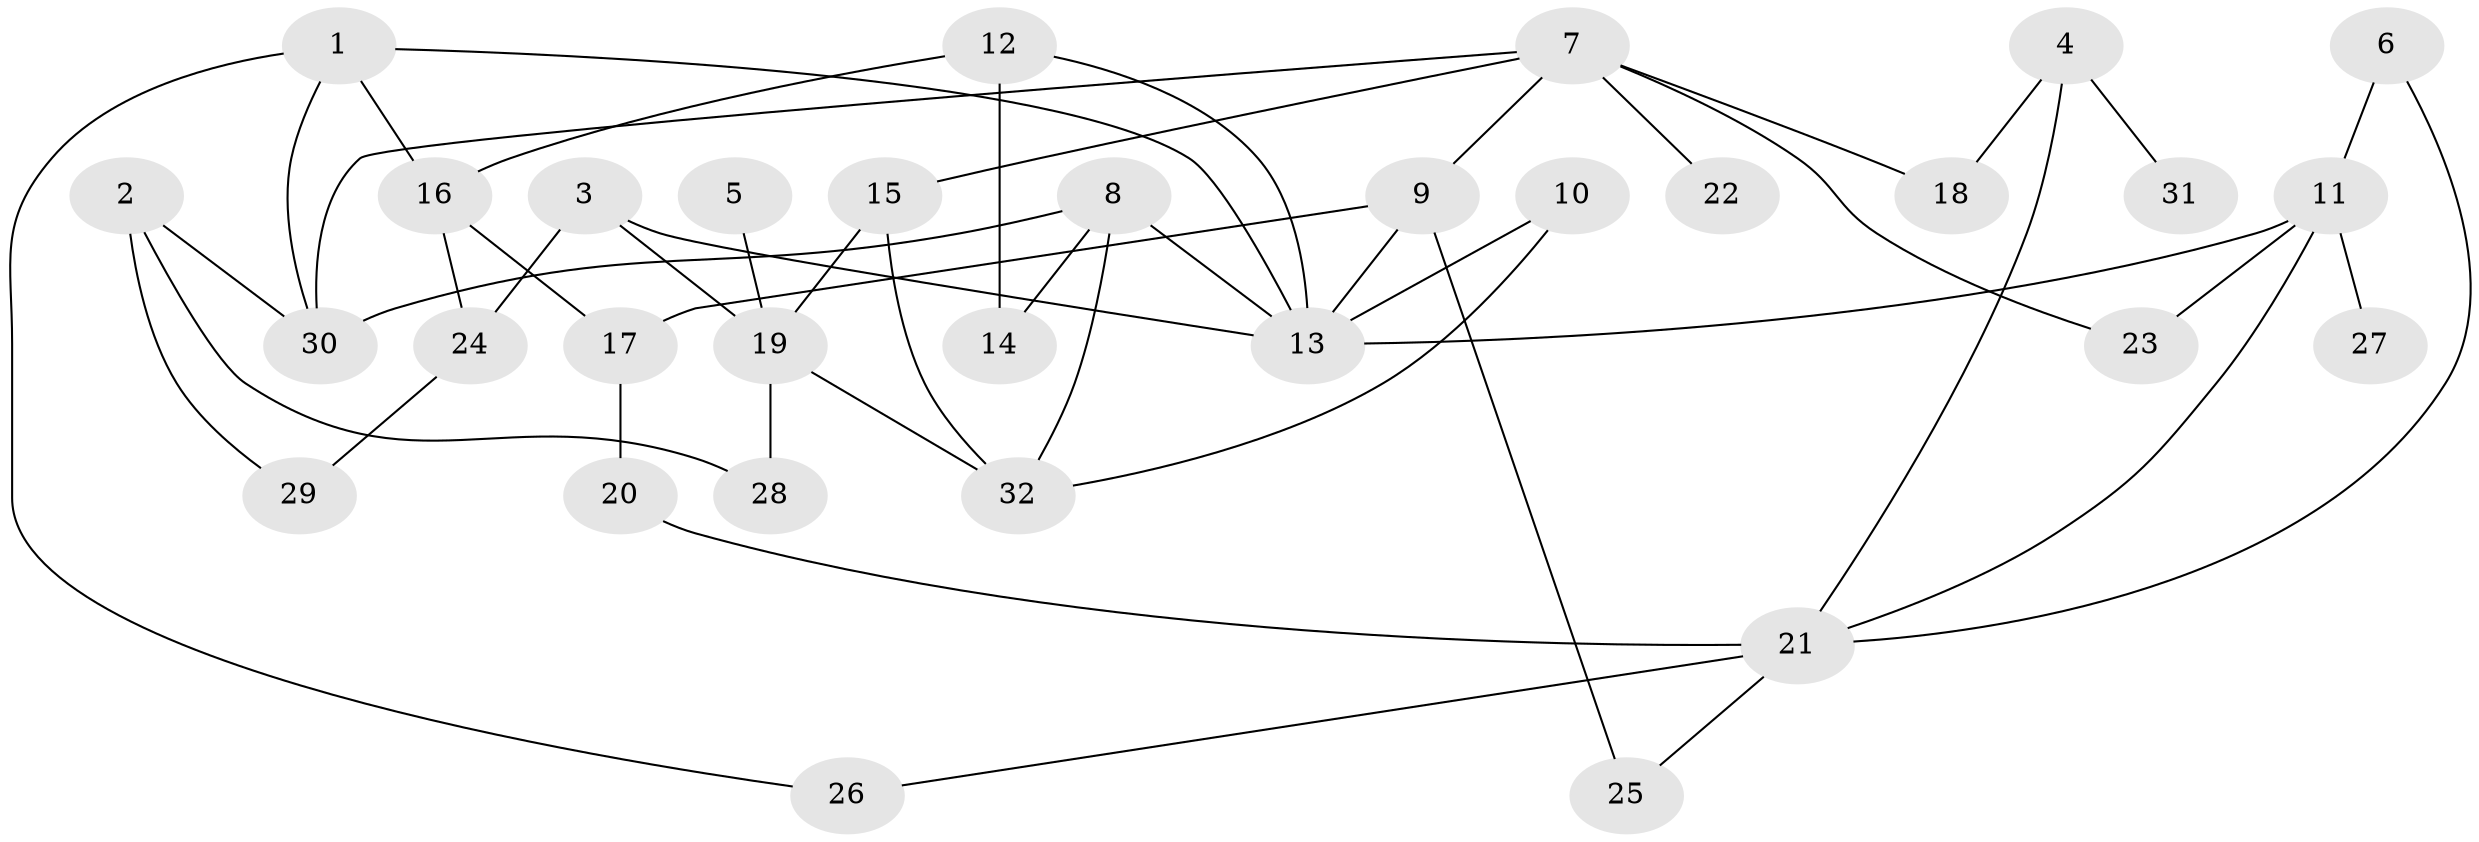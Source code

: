 // original degree distribution, {4: 0.12698412698412698, 8: 0.015873015873015872, 6: 0.031746031746031744, 2: 0.2857142857142857, 3: 0.1746031746031746, 5: 0.06349206349206349, 1: 0.30158730158730157}
// Generated by graph-tools (version 1.1) at 2025/01/03/09/25 03:01:00]
// undirected, 32 vertices, 49 edges
graph export_dot {
graph [start="1"]
  node [color=gray90,style=filled];
  1;
  2;
  3;
  4;
  5;
  6;
  7;
  8;
  9;
  10;
  11;
  12;
  13;
  14;
  15;
  16;
  17;
  18;
  19;
  20;
  21;
  22;
  23;
  24;
  25;
  26;
  27;
  28;
  29;
  30;
  31;
  32;
  1 -- 13 [weight=1.0];
  1 -- 16 [weight=1.0];
  1 -- 26 [weight=1.0];
  1 -- 30 [weight=1.0];
  2 -- 28 [weight=1.0];
  2 -- 29 [weight=1.0];
  2 -- 30 [weight=1.0];
  3 -- 13 [weight=1.0];
  3 -- 19 [weight=1.0];
  3 -- 24 [weight=1.0];
  4 -- 18 [weight=1.0];
  4 -- 21 [weight=1.0];
  4 -- 31 [weight=1.0];
  5 -- 19 [weight=1.0];
  6 -- 11 [weight=1.0];
  6 -- 21 [weight=1.0];
  7 -- 9 [weight=1.0];
  7 -- 15 [weight=1.0];
  7 -- 18 [weight=1.0];
  7 -- 22 [weight=1.0];
  7 -- 23 [weight=1.0];
  7 -- 30 [weight=1.0];
  8 -- 13 [weight=1.0];
  8 -- 14 [weight=1.0];
  8 -- 30 [weight=1.0];
  8 -- 32 [weight=1.0];
  9 -- 13 [weight=1.0];
  9 -- 17 [weight=1.0];
  9 -- 25 [weight=1.0];
  10 -- 13 [weight=1.0];
  10 -- 32 [weight=1.0];
  11 -- 13 [weight=1.0];
  11 -- 21 [weight=1.0];
  11 -- 23 [weight=1.0];
  11 -- 27 [weight=1.0];
  12 -- 13 [weight=1.0];
  12 -- 14 [weight=1.0];
  12 -- 16 [weight=1.0];
  15 -- 19 [weight=1.0];
  15 -- 32 [weight=1.0];
  16 -- 17 [weight=1.0];
  16 -- 24 [weight=1.0];
  17 -- 20 [weight=1.0];
  19 -- 28 [weight=1.0];
  19 -- 32 [weight=1.0];
  20 -- 21 [weight=1.0];
  21 -- 25 [weight=1.0];
  21 -- 26 [weight=1.0];
  24 -- 29 [weight=1.0];
}
